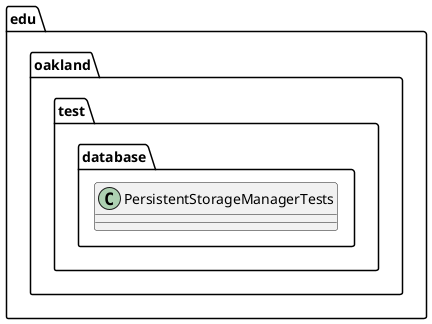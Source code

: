 @startuml PersistentStorageManagerTests

package edu.oakland.test.database {
    class PersistentStorageManagerTests {

    }
}

@enduml